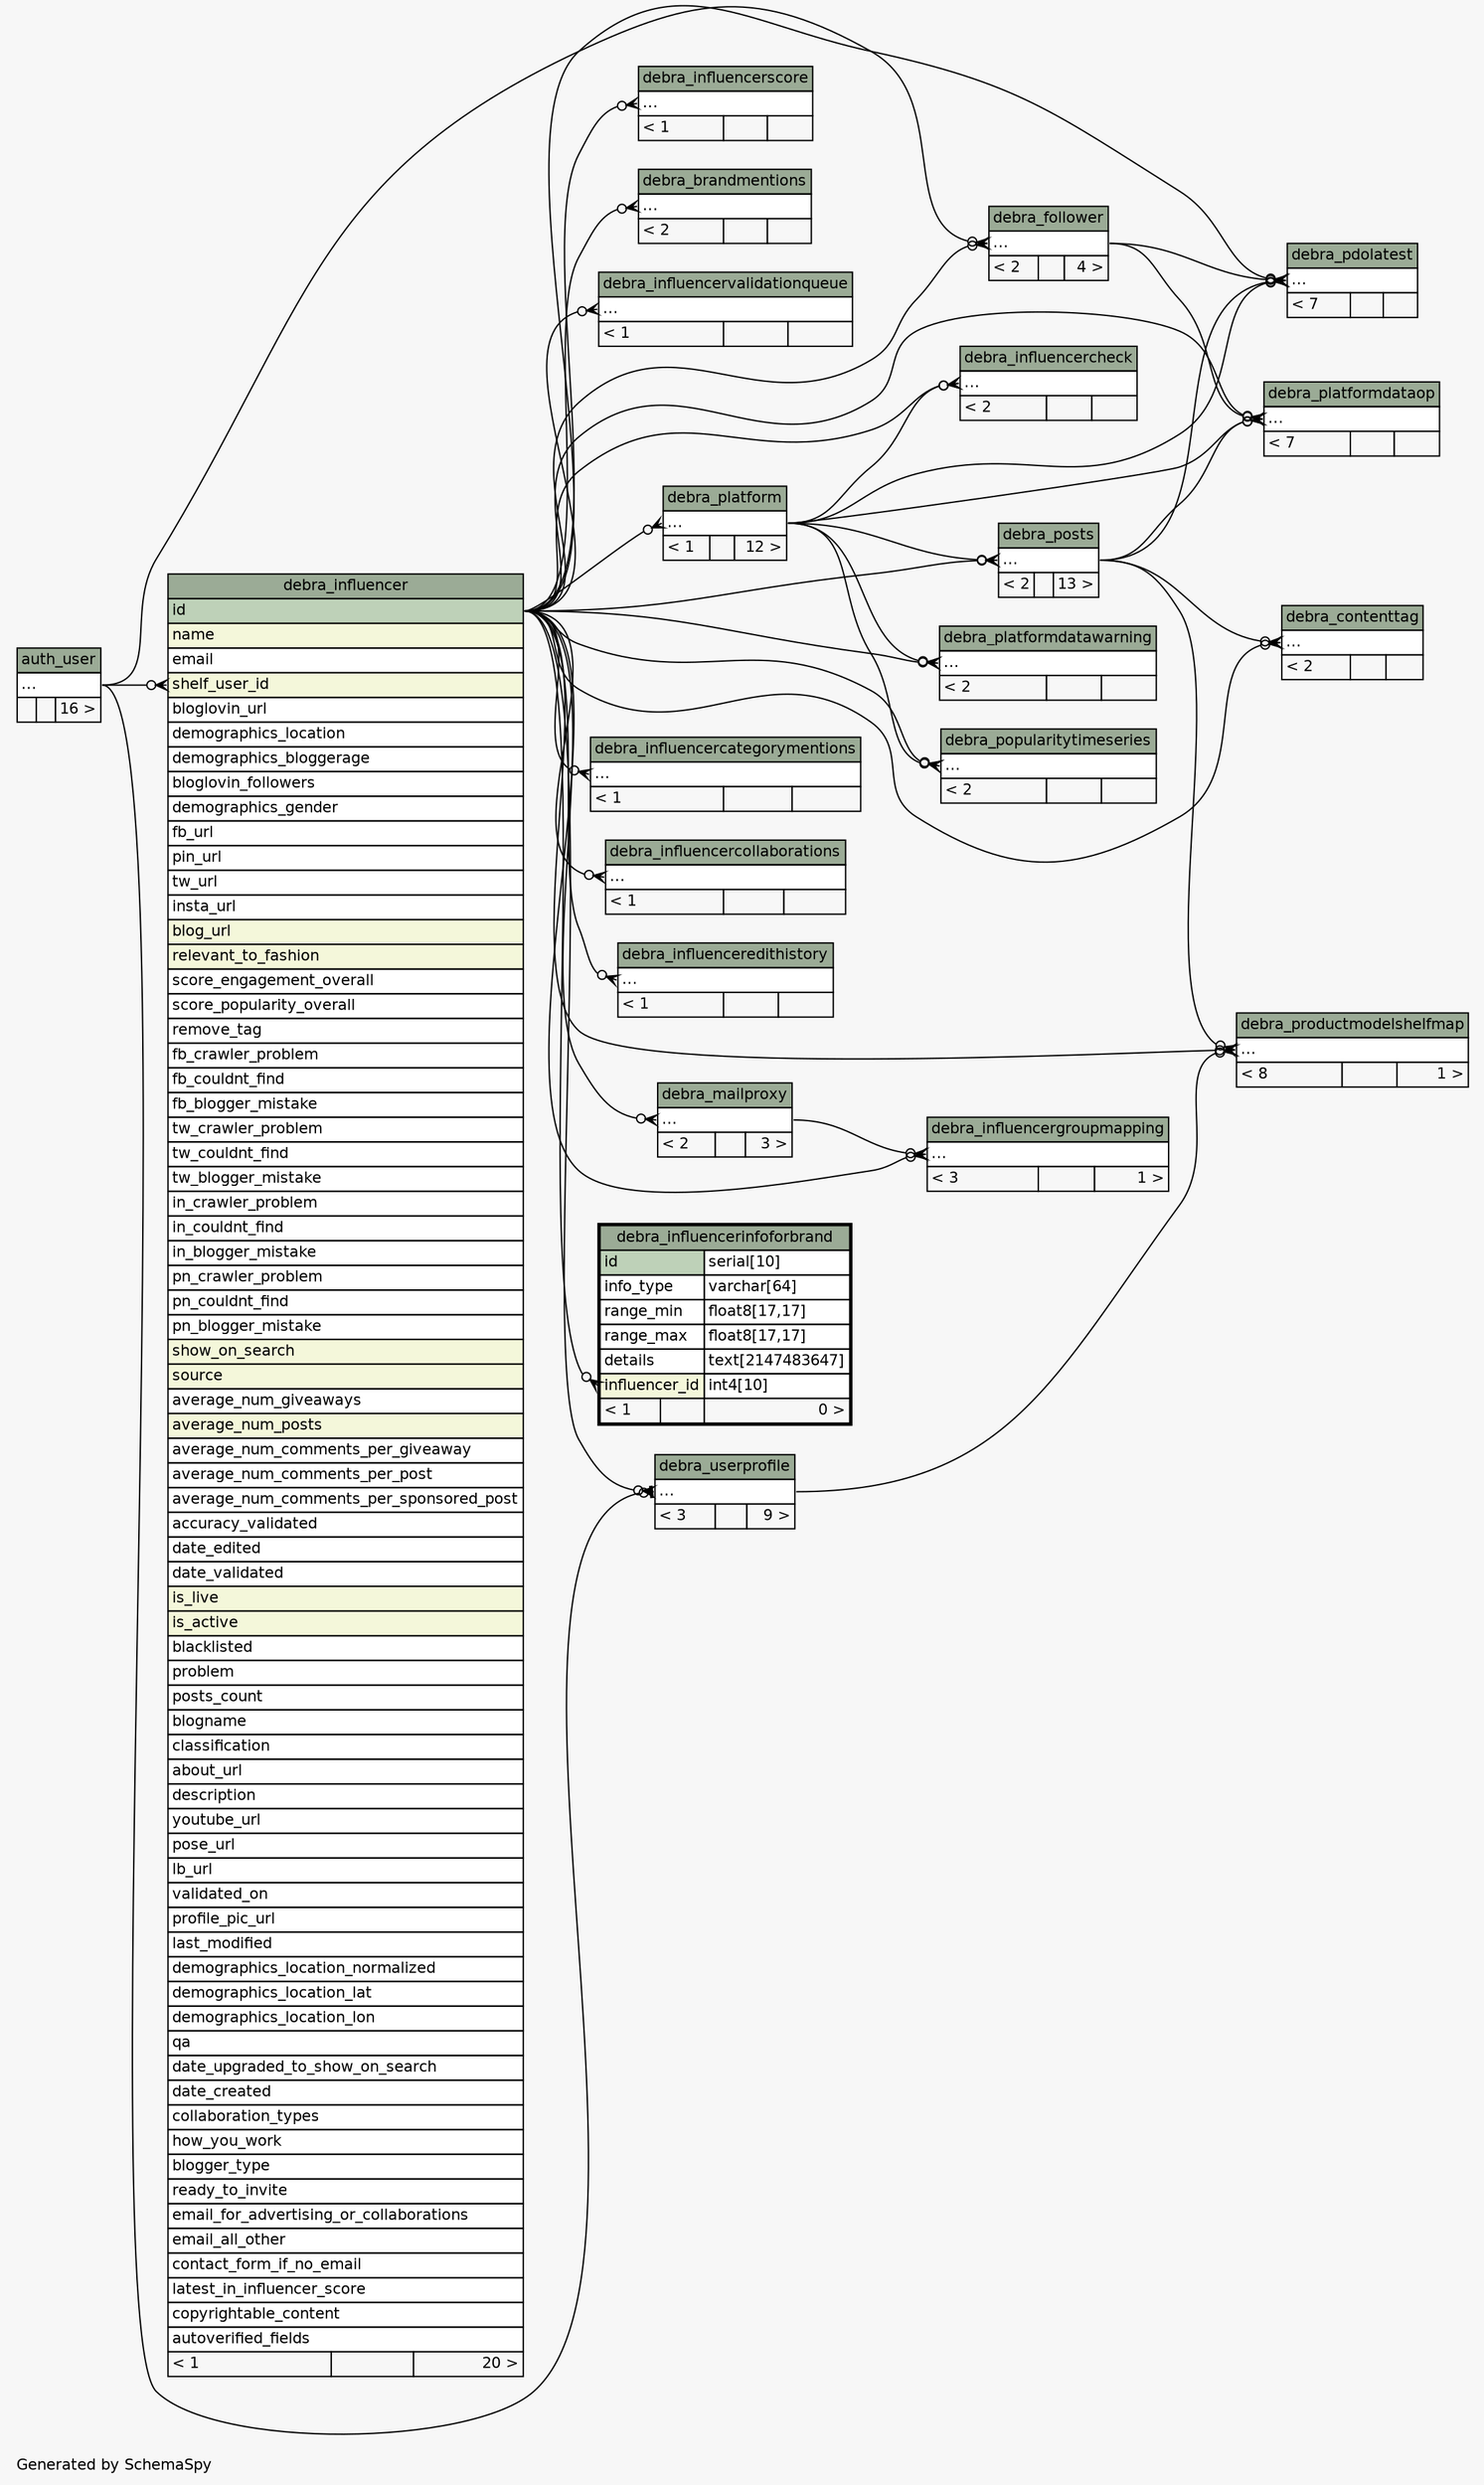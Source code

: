 // dot 2.36.0 on Linux 3.17.0-rc4-a1
// SchemaSpy rev 590
digraph "twoDegreesRelationshipsDiagram" {
  graph [
    rankdir="RL"
    bgcolor="#f7f7f7"
    label="\nGenerated by SchemaSpy"
    labeljust="l"
    nodesep="0.18"
    ranksep="0.46"
    fontname="Helvetica"
    fontsize="11"
  ];
  node [
    fontname="Helvetica"
    fontsize="11"
    shape="plaintext"
  ];
  edge [
    arrowsize="0.8"
  ];
  "debra_brandmentions":"elipses":w -> "debra_influencer":"id":e [arrowhead=none dir=back arrowtail=crowodot];
  "debra_contenttag":"elipses":w -> "debra_influencer":"id":e [arrowhead=none dir=back arrowtail=crowodot];
  "debra_contenttag":"elipses":w -> "debra_posts":"elipses":e [arrowhead=none dir=back arrowtail=crowodot];
  "debra_follower":"elipses":w -> "debra_influencer":"id":e [arrowhead=none dir=back arrowtail=crowodot];
  "debra_follower":"elipses":w -> "auth_user":"elipses":e [arrowhead=none dir=back arrowtail=crowodot];
  "debra_influencer":"shelf_user_id":w -> "auth_user":"elipses":e [arrowhead=none dir=back arrowtail=crowodot];
  "debra_influencercategorymentions":"elipses":w -> "debra_influencer":"id":e [arrowhead=none dir=back arrowtail=crowodot];
  "debra_influencercheck":"elipses":w -> "debra_influencer":"id":e [arrowhead=none dir=back arrowtail=crowodot];
  "debra_influencercheck":"elipses":w -> "debra_platform":"elipses":e [arrowhead=none dir=back arrowtail=crowodot];
  "debra_influencercollaborations":"elipses":w -> "debra_influencer":"id":e [arrowhead=none dir=back arrowtail=crowodot];
  "debra_influenceredithistory":"elipses":w -> "debra_influencer":"id":e [arrowhead=none dir=back arrowtail=crowodot];
  "debra_influencergroupmapping":"elipses":w -> "debra_influencer":"id":e [arrowhead=none dir=back arrowtail=crowodot];
  "debra_influencergroupmapping":"elipses":w -> "debra_mailproxy":"elipses":e [arrowhead=none dir=back arrowtail=crowodot];
  "debra_influencerinfoforbrand":"influencer_id":w -> "debra_influencer":"id":e [arrowhead=none dir=back arrowtail=crowodot];
  "debra_influencerscore":"elipses":w -> "debra_influencer":"id":e [arrowhead=none dir=back arrowtail=crowodot];
  "debra_influencervalidationqueue":"elipses":w -> "debra_influencer":"id":e [arrowhead=none dir=back arrowtail=crowodot];
  "debra_mailproxy":"elipses":w -> "debra_influencer":"id":e [arrowhead=none dir=back arrowtail=crowodot];
  "debra_pdolatest":"elipses":w -> "debra_follower":"elipses":e [arrowhead=none dir=back arrowtail=crowodot];
  "debra_pdolatest":"elipses":w -> "debra_influencer":"id":e [arrowhead=none dir=back arrowtail=crowodot];
  "debra_pdolatest":"elipses":w -> "debra_platform":"elipses":e [arrowhead=none dir=back arrowtail=crowodot];
  "debra_pdolatest":"elipses":w -> "debra_posts":"elipses":e [arrowhead=none dir=back arrowtail=crowodot];
  "debra_platform":"elipses":w -> "debra_influencer":"id":e [arrowhead=none dir=back arrowtail=crowodot];
  "debra_platformdataop":"elipses":w -> "debra_follower":"elipses":e [arrowhead=none dir=back arrowtail=crowodot];
  "debra_platformdataop":"elipses":w -> "debra_influencer":"id":e [arrowhead=none dir=back arrowtail=crowodot];
  "debra_platformdataop":"elipses":w -> "debra_platform":"elipses":e [arrowhead=none dir=back arrowtail=crowodot];
  "debra_platformdataop":"elipses":w -> "debra_posts":"elipses":e [arrowhead=none dir=back arrowtail=crowodot];
  "debra_platformdatawarning":"elipses":w -> "debra_influencer":"id":e [arrowhead=none dir=back arrowtail=crowodot];
  "debra_platformdatawarning":"elipses":w -> "debra_platform":"elipses":e [arrowhead=none dir=back arrowtail=crowodot];
  "debra_popularitytimeseries":"elipses":w -> "debra_influencer":"id":e [arrowhead=none dir=back arrowtail=crowodot];
  "debra_popularitytimeseries":"elipses":w -> "debra_platform":"elipses":e [arrowhead=none dir=back arrowtail=crowodot];
  "debra_posts":"elipses":w -> "debra_influencer":"id":e [arrowhead=none dir=back arrowtail=crowodot];
  "debra_posts":"elipses":w -> "debra_platform":"elipses":e [arrowhead=none dir=back arrowtail=crowodot];
  "debra_productmodelshelfmap":"elipses":w -> "debra_influencer":"id":e [arrowhead=none dir=back arrowtail=crowodot];
  "debra_productmodelshelfmap":"elipses":w -> "debra_posts":"elipses":e [arrowhead=none dir=back arrowtail=crowodot];
  "debra_productmodelshelfmap":"elipses":w -> "debra_userprofile":"elipses":e [arrowhead=none dir=back arrowtail=crowodot];
  "debra_userprofile":"elipses":w -> "debra_influencer":"id":e [arrowhead=none dir=back arrowtail=crowodot];
  "debra_userprofile":"elipses":w -> "auth_user":"elipses":e [arrowhead=none dir=back arrowtail=teeodot];
  "auth_user" [
    label=<
    <TABLE BORDER="0" CELLBORDER="1" CELLSPACING="0" BGCOLOR="#ffffff">
      <TR><TD COLSPAN="3" BGCOLOR="#9bab96" ALIGN="CENTER">auth_user</TD></TR>
      <TR><TD PORT="elipses" COLSPAN="3" ALIGN="LEFT">...</TD></TR>
      <TR><TD ALIGN="LEFT" BGCOLOR="#f7f7f7">  </TD><TD ALIGN="RIGHT" BGCOLOR="#f7f7f7">  </TD><TD ALIGN="RIGHT" BGCOLOR="#f7f7f7">16 &gt;</TD></TR>
    </TABLE>>
    URL="auth_user.html"
    tooltip="auth_user"
  ];
  "debra_brandmentions" [
    label=<
    <TABLE BORDER="0" CELLBORDER="1" CELLSPACING="0" BGCOLOR="#ffffff">
      <TR><TD COLSPAN="3" BGCOLOR="#9bab96" ALIGN="CENTER">debra_brandmentions</TD></TR>
      <TR><TD PORT="elipses" COLSPAN="3" ALIGN="LEFT">...</TD></TR>
      <TR><TD ALIGN="LEFT" BGCOLOR="#f7f7f7">&lt; 2</TD><TD ALIGN="RIGHT" BGCOLOR="#f7f7f7">  </TD><TD ALIGN="RIGHT" BGCOLOR="#f7f7f7">  </TD></TR>
    </TABLE>>
    URL="debra_brandmentions.html"
    tooltip="debra_brandmentions"
  ];
  "debra_contenttag" [
    label=<
    <TABLE BORDER="0" CELLBORDER="1" CELLSPACING="0" BGCOLOR="#ffffff">
      <TR><TD COLSPAN="3" BGCOLOR="#9bab96" ALIGN="CENTER">debra_contenttag</TD></TR>
      <TR><TD PORT="elipses" COLSPAN="3" ALIGN="LEFT">...</TD></TR>
      <TR><TD ALIGN="LEFT" BGCOLOR="#f7f7f7">&lt; 2</TD><TD ALIGN="RIGHT" BGCOLOR="#f7f7f7">  </TD><TD ALIGN="RIGHT" BGCOLOR="#f7f7f7">  </TD></TR>
    </TABLE>>
    URL="debra_contenttag.html"
    tooltip="debra_contenttag"
  ];
  "debra_follower" [
    label=<
    <TABLE BORDER="0" CELLBORDER="1" CELLSPACING="0" BGCOLOR="#ffffff">
      <TR><TD COLSPAN="3" BGCOLOR="#9bab96" ALIGN="CENTER">debra_follower</TD></TR>
      <TR><TD PORT="elipses" COLSPAN="3" ALIGN="LEFT">...</TD></TR>
      <TR><TD ALIGN="LEFT" BGCOLOR="#f7f7f7">&lt; 2</TD><TD ALIGN="RIGHT" BGCOLOR="#f7f7f7">  </TD><TD ALIGN="RIGHT" BGCOLOR="#f7f7f7">4 &gt;</TD></TR>
    </TABLE>>
    URL="debra_follower.html"
    tooltip="debra_follower"
  ];
  "debra_influencer" [
    label=<
    <TABLE BORDER="0" CELLBORDER="1" CELLSPACING="0" BGCOLOR="#ffffff">
      <TR><TD COLSPAN="3" BGCOLOR="#9bab96" ALIGN="CENTER">debra_influencer</TD></TR>
      <TR><TD PORT="id" COLSPAN="3" BGCOLOR="#bed1b8" ALIGN="LEFT">id</TD></TR>
      <TR><TD PORT="name" COLSPAN="3" BGCOLOR="#f4f7da" ALIGN="LEFT">name</TD></TR>
      <TR><TD PORT="email" COLSPAN="3" ALIGN="LEFT">email</TD></TR>
      <TR><TD PORT="shelf_user_id" COLSPAN="3" BGCOLOR="#f4f7da" ALIGN="LEFT">shelf_user_id</TD></TR>
      <TR><TD PORT="bloglovin_url" COLSPAN="3" ALIGN="LEFT">bloglovin_url</TD></TR>
      <TR><TD PORT="demographics_location" COLSPAN="3" ALIGN="LEFT">demographics_location</TD></TR>
      <TR><TD PORT="demographics_bloggerage" COLSPAN="3" ALIGN="LEFT">demographics_bloggerage</TD></TR>
      <TR><TD PORT="bloglovin_followers" COLSPAN="3" ALIGN="LEFT">bloglovin_followers</TD></TR>
      <TR><TD PORT="demographics_gender" COLSPAN="3" ALIGN="LEFT">demographics_gender</TD></TR>
      <TR><TD PORT="fb_url" COLSPAN="3" ALIGN="LEFT">fb_url</TD></TR>
      <TR><TD PORT="pin_url" COLSPAN="3" ALIGN="LEFT">pin_url</TD></TR>
      <TR><TD PORT="tw_url" COLSPAN="3" ALIGN="LEFT">tw_url</TD></TR>
      <TR><TD PORT="insta_url" COLSPAN="3" ALIGN="LEFT">insta_url</TD></TR>
      <TR><TD PORT="blog_url" COLSPAN="3" BGCOLOR="#f4f7da" ALIGN="LEFT">blog_url</TD></TR>
      <TR><TD PORT="relevant_to_fashion" COLSPAN="3" BGCOLOR="#f4f7da" ALIGN="LEFT">relevant_to_fashion</TD></TR>
      <TR><TD PORT="score_engagement_overall" COLSPAN="3" ALIGN="LEFT">score_engagement_overall</TD></TR>
      <TR><TD PORT="score_popularity_overall" COLSPAN="3" ALIGN="LEFT">score_popularity_overall</TD></TR>
      <TR><TD PORT="remove_tag" COLSPAN="3" ALIGN="LEFT">remove_tag</TD></TR>
      <TR><TD PORT="fb_crawler_problem" COLSPAN="3" ALIGN="LEFT">fb_crawler_problem</TD></TR>
      <TR><TD PORT="fb_couldnt_find" COLSPAN="3" ALIGN="LEFT">fb_couldnt_find</TD></TR>
      <TR><TD PORT="fb_blogger_mistake" COLSPAN="3" ALIGN="LEFT">fb_blogger_mistake</TD></TR>
      <TR><TD PORT="tw_crawler_problem" COLSPAN="3" ALIGN="LEFT">tw_crawler_problem</TD></TR>
      <TR><TD PORT="tw_couldnt_find" COLSPAN="3" ALIGN="LEFT">tw_couldnt_find</TD></TR>
      <TR><TD PORT="tw_blogger_mistake" COLSPAN="3" ALIGN="LEFT">tw_blogger_mistake</TD></TR>
      <TR><TD PORT="in_crawler_problem" COLSPAN="3" ALIGN="LEFT">in_crawler_problem</TD></TR>
      <TR><TD PORT="in_couldnt_find" COLSPAN="3" ALIGN="LEFT">in_couldnt_find</TD></TR>
      <TR><TD PORT="in_blogger_mistake" COLSPAN="3" ALIGN="LEFT">in_blogger_mistake</TD></TR>
      <TR><TD PORT="pn_crawler_problem" COLSPAN="3" ALIGN="LEFT">pn_crawler_problem</TD></TR>
      <TR><TD PORT="pn_couldnt_find" COLSPAN="3" ALIGN="LEFT">pn_couldnt_find</TD></TR>
      <TR><TD PORT="pn_blogger_mistake" COLSPAN="3" ALIGN="LEFT">pn_blogger_mistake</TD></TR>
      <TR><TD PORT="show_on_search" COLSPAN="3" BGCOLOR="#f4f7da" ALIGN="LEFT">show_on_search</TD></TR>
      <TR><TD PORT="source" COLSPAN="3" BGCOLOR="#f4f7da" ALIGN="LEFT">source</TD></TR>
      <TR><TD PORT="average_num_giveaways" COLSPAN="3" ALIGN="LEFT">average_num_giveaways</TD></TR>
      <TR><TD PORT="average_num_posts" COLSPAN="3" BGCOLOR="#f4f7da" ALIGN="LEFT">average_num_posts</TD></TR>
      <TR><TD PORT="average_num_comments_per_giveaway" COLSPAN="3" ALIGN="LEFT">average_num_comments_per_giveaway</TD></TR>
      <TR><TD PORT="average_num_comments_per_post" COLSPAN="3" ALIGN="LEFT">average_num_comments_per_post</TD></TR>
      <TR><TD PORT="average_num_comments_per_sponsored_post" COLSPAN="3" ALIGN="LEFT">average_num_comments_per_sponsored_post</TD></TR>
      <TR><TD PORT="accuracy_validated" COLSPAN="3" ALIGN="LEFT">accuracy_validated</TD></TR>
      <TR><TD PORT="date_edited" COLSPAN="3" ALIGN="LEFT">date_edited</TD></TR>
      <TR><TD PORT="date_validated" COLSPAN="3" ALIGN="LEFT">date_validated</TD></TR>
      <TR><TD PORT="is_live" COLSPAN="3" BGCOLOR="#f4f7da" ALIGN="LEFT">is_live</TD></TR>
      <TR><TD PORT="is_active" COLSPAN="3" BGCOLOR="#f4f7da" ALIGN="LEFT">is_active</TD></TR>
      <TR><TD PORT="blacklisted" COLSPAN="3" ALIGN="LEFT">blacklisted</TD></TR>
      <TR><TD PORT="problem" COLSPAN="3" ALIGN="LEFT">problem</TD></TR>
      <TR><TD PORT="posts_count" COLSPAN="3" ALIGN="LEFT">posts_count</TD></TR>
      <TR><TD PORT="blogname" COLSPAN="3" ALIGN="LEFT">blogname</TD></TR>
      <TR><TD PORT="classification" COLSPAN="3" ALIGN="LEFT">classification</TD></TR>
      <TR><TD PORT="about_url" COLSPAN="3" ALIGN="LEFT">about_url</TD></TR>
      <TR><TD PORT="description" COLSPAN="3" ALIGN="LEFT">description</TD></TR>
      <TR><TD PORT="youtube_url" COLSPAN="3" ALIGN="LEFT">youtube_url</TD></TR>
      <TR><TD PORT="pose_url" COLSPAN="3" ALIGN="LEFT">pose_url</TD></TR>
      <TR><TD PORT="lb_url" COLSPAN="3" ALIGN="LEFT">lb_url</TD></TR>
      <TR><TD PORT="validated_on" COLSPAN="3" ALIGN="LEFT">validated_on</TD></TR>
      <TR><TD PORT="profile_pic_url" COLSPAN="3" ALIGN="LEFT">profile_pic_url</TD></TR>
      <TR><TD PORT="last_modified" COLSPAN="3" ALIGN="LEFT">last_modified</TD></TR>
      <TR><TD PORT="demographics_location_normalized" COLSPAN="3" ALIGN="LEFT">demographics_location_normalized</TD></TR>
      <TR><TD PORT="demographics_location_lat" COLSPAN="3" ALIGN="LEFT">demographics_location_lat</TD></TR>
      <TR><TD PORT="demographics_location_lon" COLSPAN="3" ALIGN="LEFT">demographics_location_lon</TD></TR>
      <TR><TD PORT="qa" COLSPAN="3" ALIGN="LEFT">qa</TD></TR>
      <TR><TD PORT="date_upgraded_to_show_on_search" COLSPAN="3" ALIGN="LEFT">date_upgraded_to_show_on_search</TD></TR>
      <TR><TD PORT="date_created" COLSPAN="3" ALIGN="LEFT">date_created</TD></TR>
      <TR><TD PORT="collaboration_types" COLSPAN="3" ALIGN="LEFT">collaboration_types</TD></TR>
      <TR><TD PORT="how_you_work" COLSPAN="3" ALIGN="LEFT">how_you_work</TD></TR>
      <TR><TD PORT="blogger_type" COLSPAN="3" ALIGN="LEFT">blogger_type</TD></TR>
      <TR><TD PORT="ready_to_invite" COLSPAN="3" ALIGN="LEFT">ready_to_invite</TD></TR>
      <TR><TD PORT="email_for_advertising_or_collaborations" COLSPAN="3" ALIGN="LEFT">email_for_advertising_or_collaborations</TD></TR>
      <TR><TD PORT="email_all_other" COLSPAN="3" ALIGN="LEFT">email_all_other</TD></TR>
      <TR><TD PORT="contact_form_if_no_email" COLSPAN="3" ALIGN="LEFT">contact_form_if_no_email</TD></TR>
      <TR><TD PORT="latest_in_influencer_score" COLSPAN="3" ALIGN="LEFT">latest_in_influencer_score</TD></TR>
      <TR><TD PORT="copyrightable_content" COLSPAN="3" ALIGN="LEFT">copyrightable_content</TD></TR>
      <TR><TD PORT="autoverified_fields" COLSPAN="3" ALIGN="LEFT">autoverified_fields</TD></TR>
      <TR><TD ALIGN="LEFT" BGCOLOR="#f7f7f7">&lt; 1</TD><TD ALIGN="RIGHT" BGCOLOR="#f7f7f7">  </TD><TD ALIGN="RIGHT" BGCOLOR="#f7f7f7">20 &gt;</TD></TR>
    </TABLE>>
    URL="debra_influencer.html"
    tooltip="debra_influencer"
  ];
  "debra_influencercategorymentions" [
    label=<
    <TABLE BORDER="0" CELLBORDER="1" CELLSPACING="0" BGCOLOR="#ffffff">
      <TR><TD COLSPAN="3" BGCOLOR="#9bab96" ALIGN="CENTER">debra_influencercategorymentions</TD></TR>
      <TR><TD PORT="elipses" COLSPAN="3" ALIGN="LEFT">...</TD></TR>
      <TR><TD ALIGN="LEFT" BGCOLOR="#f7f7f7">&lt; 1</TD><TD ALIGN="RIGHT" BGCOLOR="#f7f7f7">  </TD><TD ALIGN="RIGHT" BGCOLOR="#f7f7f7">  </TD></TR>
    </TABLE>>
    URL="debra_influencercategorymentions.html"
    tooltip="debra_influencercategorymentions"
  ];
  "debra_influencercheck" [
    label=<
    <TABLE BORDER="0" CELLBORDER="1" CELLSPACING="0" BGCOLOR="#ffffff">
      <TR><TD COLSPAN="3" BGCOLOR="#9bab96" ALIGN="CENTER">debra_influencercheck</TD></TR>
      <TR><TD PORT="elipses" COLSPAN="3" ALIGN="LEFT">...</TD></TR>
      <TR><TD ALIGN="LEFT" BGCOLOR="#f7f7f7">&lt; 2</TD><TD ALIGN="RIGHT" BGCOLOR="#f7f7f7">  </TD><TD ALIGN="RIGHT" BGCOLOR="#f7f7f7">  </TD></TR>
    </TABLE>>
    URL="debra_influencercheck.html"
    tooltip="debra_influencercheck"
  ];
  "debra_influencercollaborations" [
    label=<
    <TABLE BORDER="0" CELLBORDER="1" CELLSPACING="0" BGCOLOR="#ffffff">
      <TR><TD COLSPAN="3" BGCOLOR="#9bab96" ALIGN="CENTER">debra_influencercollaborations</TD></TR>
      <TR><TD PORT="elipses" COLSPAN="3" ALIGN="LEFT">...</TD></TR>
      <TR><TD ALIGN="LEFT" BGCOLOR="#f7f7f7">&lt; 1</TD><TD ALIGN="RIGHT" BGCOLOR="#f7f7f7">  </TD><TD ALIGN="RIGHT" BGCOLOR="#f7f7f7">  </TD></TR>
    </TABLE>>
    URL="debra_influencercollaborations.html"
    tooltip="debra_influencercollaborations"
  ];
  "debra_influenceredithistory" [
    label=<
    <TABLE BORDER="0" CELLBORDER="1" CELLSPACING="0" BGCOLOR="#ffffff">
      <TR><TD COLSPAN="3" BGCOLOR="#9bab96" ALIGN="CENTER">debra_influenceredithistory</TD></TR>
      <TR><TD PORT="elipses" COLSPAN="3" ALIGN="LEFT">...</TD></TR>
      <TR><TD ALIGN="LEFT" BGCOLOR="#f7f7f7">&lt; 1</TD><TD ALIGN="RIGHT" BGCOLOR="#f7f7f7">  </TD><TD ALIGN="RIGHT" BGCOLOR="#f7f7f7">  </TD></TR>
    </TABLE>>
    URL="debra_influenceredithistory.html"
    tooltip="debra_influenceredithistory"
  ];
  "debra_influencergroupmapping" [
    label=<
    <TABLE BORDER="0" CELLBORDER="1" CELLSPACING="0" BGCOLOR="#ffffff">
      <TR><TD COLSPAN="3" BGCOLOR="#9bab96" ALIGN="CENTER">debra_influencergroupmapping</TD></TR>
      <TR><TD PORT="elipses" COLSPAN="3" ALIGN="LEFT">...</TD></TR>
      <TR><TD ALIGN="LEFT" BGCOLOR="#f7f7f7">&lt; 3</TD><TD ALIGN="RIGHT" BGCOLOR="#f7f7f7">  </TD><TD ALIGN="RIGHT" BGCOLOR="#f7f7f7">1 &gt;</TD></TR>
    </TABLE>>
    URL="debra_influencergroupmapping.html"
    tooltip="debra_influencergroupmapping"
  ];
  "debra_influencerinfoforbrand" [
    label=<
    <TABLE BORDER="2" CELLBORDER="1" CELLSPACING="0" BGCOLOR="#ffffff">
      <TR><TD COLSPAN="3" BGCOLOR="#9bab96" ALIGN="CENTER">debra_influencerinfoforbrand</TD></TR>
      <TR><TD PORT="id" COLSPAN="2" BGCOLOR="#bed1b8" ALIGN="LEFT">id</TD><TD PORT="id.type" ALIGN="LEFT">serial[10]</TD></TR>
      <TR><TD PORT="info_type" COLSPAN="2" ALIGN="LEFT">info_type</TD><TD PORT="info_type.type" ALIGN="LEFT">varchar[64]</TD></TR>
      <TR><TD PORT="range_min" COLSPAN="2" ALIGN="LEFT">range_min</TD><TD PORT="range_min.type" ALIGN="LEFT">float8[17,17]</TD></TR>
      <TR><TD PORT="range_max" COLSPAN="2" ALIGN="LEFT">range_max</TD><TD PORT="range_max.type" ALIGN="LEFT">float8[17,17]</TD></TR>
      <TR><TD PORT="details" COLSPAN="2" ALIGN="LEFT">details</TD><TD PORT="details.type" ALIGN="LEFT">text[2147483647]</TD></TR>
      <TR><TD PORT="influencer_id" COLSPAN="2" BGCOLOR="#f4f7da" ALIGN="LEFT">influencer_id</TD><TD PORT="influencer_id.type" ALIGN="LEFT">int4[10]</TD></TR>
      <TR><TD ALIGN="LEFT" BGCOLOR="#f7f7f7">&lt; 1</TD><TD ALIGN="RIGHT" BGCOLOR="#f7f7f7">  </TD><TD ALIGN="RIGHT" BGCOLOR="#f7f7f7">0 &gt;</TD></TR>
    </TABLE>>
    URL="debra_influencerinfoforbrand.html"
    tooltip="debra_influencerinfoforbrand"
  ];
  "debra_influencerscore" [
    label=<
    <TABLE BORDER="0" CELLBORDER="1" CELLSPACING="0" BGCOLOR="#ffffff">
      <TR><TD COLSPAN="3" BGCOLOR="#9bab96" ALIGN="CENTER">debra_influencerscore</TD></TR>
      <TR><TD PORT="elipses" COLSPAN="3" ALIGN="LEFT">...</TD></TR>
      <TR><TD ALIGN="LEFT" BGCOLOR="#f7f7f7">&lt; 1</TD><TD ALIGN="RIGHT" BGCOLOR="#f7f7f7">  </TD><TD ALIGN="RIGHT" BGCOLOR="#f7f7f7">  </TD></TR>
    </TABLE>>
    URL="debra_influencerscore.html"
    tooltip="debra_influencerscore"
  ];
  "debra_influencervalidationqueue" [
    label=<
    <TABLE BORDER="0" CELLBORDER="1" CELLSPACING="0" BGCOLOR="#ffffff">
      <TR><TD COLSPAN="3" BGCOLOR="#9bab96" ALIGN="CENTER">debra_influencervalidationqueue</TD></TR>
      <TR><TD PORT="elipses" COLSPAN="3" ALIGN="LEFT">...</TD></TR>
      <TR><TD ALIGN="LEFT" BGCOLOR="#f7f7f7">&lt; 1</TD><TD ALIGN="RIGHT" BGCOLOR="#f7f7f7">  </TD><TD ALIGN="RIGHT" BGCOLOR="#f7f7f7">  </TD></TR>
    </TABLE>>
    URL="debra_influencervalidationqueue.html"
    tooltip="debra_influencervalidationqueue"
  ];
  "debra_mailproxy" [
    label=<
    <TABLE BORDER="0" CELLBORDER="1" CELLSPACING="0" BGCOLOR="#ffffff">
      <TR><TD COLSPAN="3" BGCOLOR="#9bab96" ALIGN="CENTER">debra_mailproxy</TD></TR>
      <TR><TD PORT="elipses" COLSPAN="3" ALIGN="LEFT">...</TD></TR>
      <TR><TD ALIGN="LEFT" BGCOLOR="#f7f7f7">&lt; 2</TD><TD ALIGN="RIGHT" BGCOLOR="#f7f7f7">  </TD><TD ALIGN="RIGHT" BGCOLOR="#f7f7f7">3 &gt;</TD></TR>
    </TABLE>>
    URL="debra_mailproxy.html"
    tooltip="debra_mailproxy"
  ];
  "debra_pdolatest" [
    label=<
    <TABLE BORDER="0" CELLBORDER="1" CELLSPACING="0" BGCOLOR="#ffffff">
      <TR><TD COLSPAN="3" BGCOLOR="#9bab96" ALIGN="CENTER">debra_pdolatest</TD></TR>
      <TR><TD PORT="elipses" COLSPAN="3" ALIGN="LEFT">...</TD></TR>
      <TR><TD ALIGN="LEFT" BGCOLOR="#f7f7f7">&lt; 7</TD><TD ALIGN="RIGHT" BGCOLOR="#f7f7f7">  </TD><TD ALIGN="RIGHT" BGCOLOR="#f7f7f7">  </TD></TR>
    </TABLE>>
    URL="debra_pdolatest.html"
    tooltip="debra_pdolatest"
  ];
  "debra_platform" [
    label=<
    <TABLE BORDER="0" CELLBORDER="1" CELLSPACING="0" BGCOLOR="#ffffff">
      <TR><TD COLSPAN="3" BGCOLOR="#9bab96" ALIGN="CENTER">debra_platform</TD></TR>
      <TR><TD PORT="elipses" COLSPAN="3" ALIGN="LEFT">...</TD></TR>
      <TR><TD ALIGN="LEFT" BGCOLOR="#f7f7f7">&lt; 1</TD><TD ALIGN="RIGHT" BGCOLOR="#f7f7f7">  </TD><TD ALIGN="RIGHT" BGCOLOR="#f7f7f7">12 &gt;</TD></TR>
    </TABLE>>
    URL="debra_platform.html"
    tooltip="debra_platform"
  ];
  "debra_platformdataop" [
    label=<
    <TABLE BORDER="0" CELLBORDER="1" CELLSPACING="0" BGCOLOR="#ffffff">
      <TR><TD COLSPAN="3" BGCOLOR="#9bab96" ALIGN="CENTER">debra_platformdataop</TD></TR>
      <TR><TD PORT="elipses" COLSPAN="3" ALIGN="LEFT">...</TD></TR>
      <TR><TD ALIGN="LEFT" BGCOLOR="#f7f7f7">&lt; 7</TD><TD ALIGN="RIGHT" BGCOLOR="#f7f7f7">  </TD><TD ALIGN="RIGHT" BGCOLOR="#f7f7f7">  </TD></TR>
    </TABLE>>
    URL="debra_platformdataop.html"
    tooltip="debra_platformdataop"
  ];
  "debra_platformdatawarning" [
    label=<
    <TABLE BORDER="0" CELLBORDER="1" CELLSPACING="0" BGCOLOR="#ffffff">
      <TR><TD COLSPAN="3" BGCOLOR="#9bab96" ALIGN="CENTER">debra_platformdatawarning</TD></TR>
      <TR><TD PORT="elipses" COLSPAN="3" ALIGN="LEFT">...</TD></TR>
      <TR><TD ALIGN="LEFT" BGCOLOR="#f7f7f7">&lt; 2</TD><TD ALIGN="RIGHT" BGCOLOR="#f7f7f7">  </TD><TD ALIGN="RIGHT" BGCOLOR="#f7f7f7">  </TD></TR>
    </TABLE>>
    URL="debra_platformdatawarning.html"
    tooltip="debra_platformdatawarning"
  ];
  "debra_popularitytimeseries" [
    label=<
    <TABLE BORDER="0" CELLBORDER="1" CELLSPACING="0" BGCOLOR="#ffffff">
      <TR><TD COLSPAN="3" BGCOLOR="#9bab96" ALIGN="CENTER">debra_popularitytimeseries</TD></TR>
      <TR><TD PORT="elipses" COLSPAN="3" ALIGN="LEFT">...</TD></TR>
      <TR><TD ALIGN="LEFT" BGCOLOR="#f7f7f7">&lt; 2</TD><TD ALIGN="RIGHT" BGCOLOR="#f7f7f7">  </TD><TD ALIGN="RIGHT" BGCOLOR="#f7f7f7">  </TD></TR>
    </TABLE>>
    URL="debra_popularitytimeseries.html"
    tooltip="debra_popularitytimeseries"
  ];
  "debra_posts" [
    label=<
    <TABLE BORDER="0" CELLBORDER="1" CELLSPACING="0" BGCOLOR="#ffffff">
      <TR><TD COLSPAN="3" BGCOLOR="#9bab96" ALIGN="CENTER">debra_posts</TD></TR>
      <TR><TD PORT="elipses" COLSPAN="3" ALIGN="LEFT">...</TD></TR>
      <TR><TD ALIGN="LEFT" BGCOLOR="#f7f7f7">&lt; 2</TD><TD ALIGN="RIGHT" BGCOLOR="#f7f7f7">  </TD><TD ALIGN="RIGHT" BGCOLOR="#f7f7f7">13 &gt;</TD></TR>
    </TABLE>>
    URL="debra_posts.html"
    tooltip="debra_posts"
  ];
  "debra_productmodelshelfmap" [
    label=<
    <TABLE BORDER="0" CELLBORDER="1" CELLSPACING="0" BGCOLOR="#ffffff">
      <TR><TD COLSPAN="3" BGCOLOR="#9bab96" ALIGN="CENTER">debra_productmodelshelfmap</TD></TR>
      <TR><TD PORT="elipses" COLSPAN="3" ALIGN="LEFT">...</TD></TR>
      <TR><TD ALIGN="LEFT" BGCOLOR="#f7f7f7">&lt; 8</TD><TD ALIGN="RIGHT" BGCOLOR="#f7f7f7">  </TD><TD ALIGN="RIGHT" BGCOLOR="#f7f7f7">1 &gt;</TD></TR>
    </TABLE>>
    URL="debra_productmodelshelfmap.html"
    tooltip="debra_productmodelshelfmap"
  ];
  "debra_userprofile" [
    label=<
    <TABLE BORDER="0" CELLBORDER="1" CELLSPACING="0" BGCOLOR="#ffffff">
      <TR><TD COLSPAN="3" BGCOLOR="#9bab96" ALIGN="CENTER">debra_userprofile</TD></TR>
      <TR><TD PORT="elipses" COLSPAN="3" ALIGN="LEFT">...</TD></TR>
      <TR><TD ALIGN="LEFT" BGCOLOR="#f7f7f7">&lt; 3</TD><TD ALIGN="RIGHT" BGCOLOR="#f7f7f7">  </TD><TD ALIGN="RIGHT" BGCOLOR="#f7f7f7">9 &gt;</TD></TR>
    </TABLE>>
    URL="debra_userprofile.html"
    tooltip="debra_userprofile"
  ];
}

